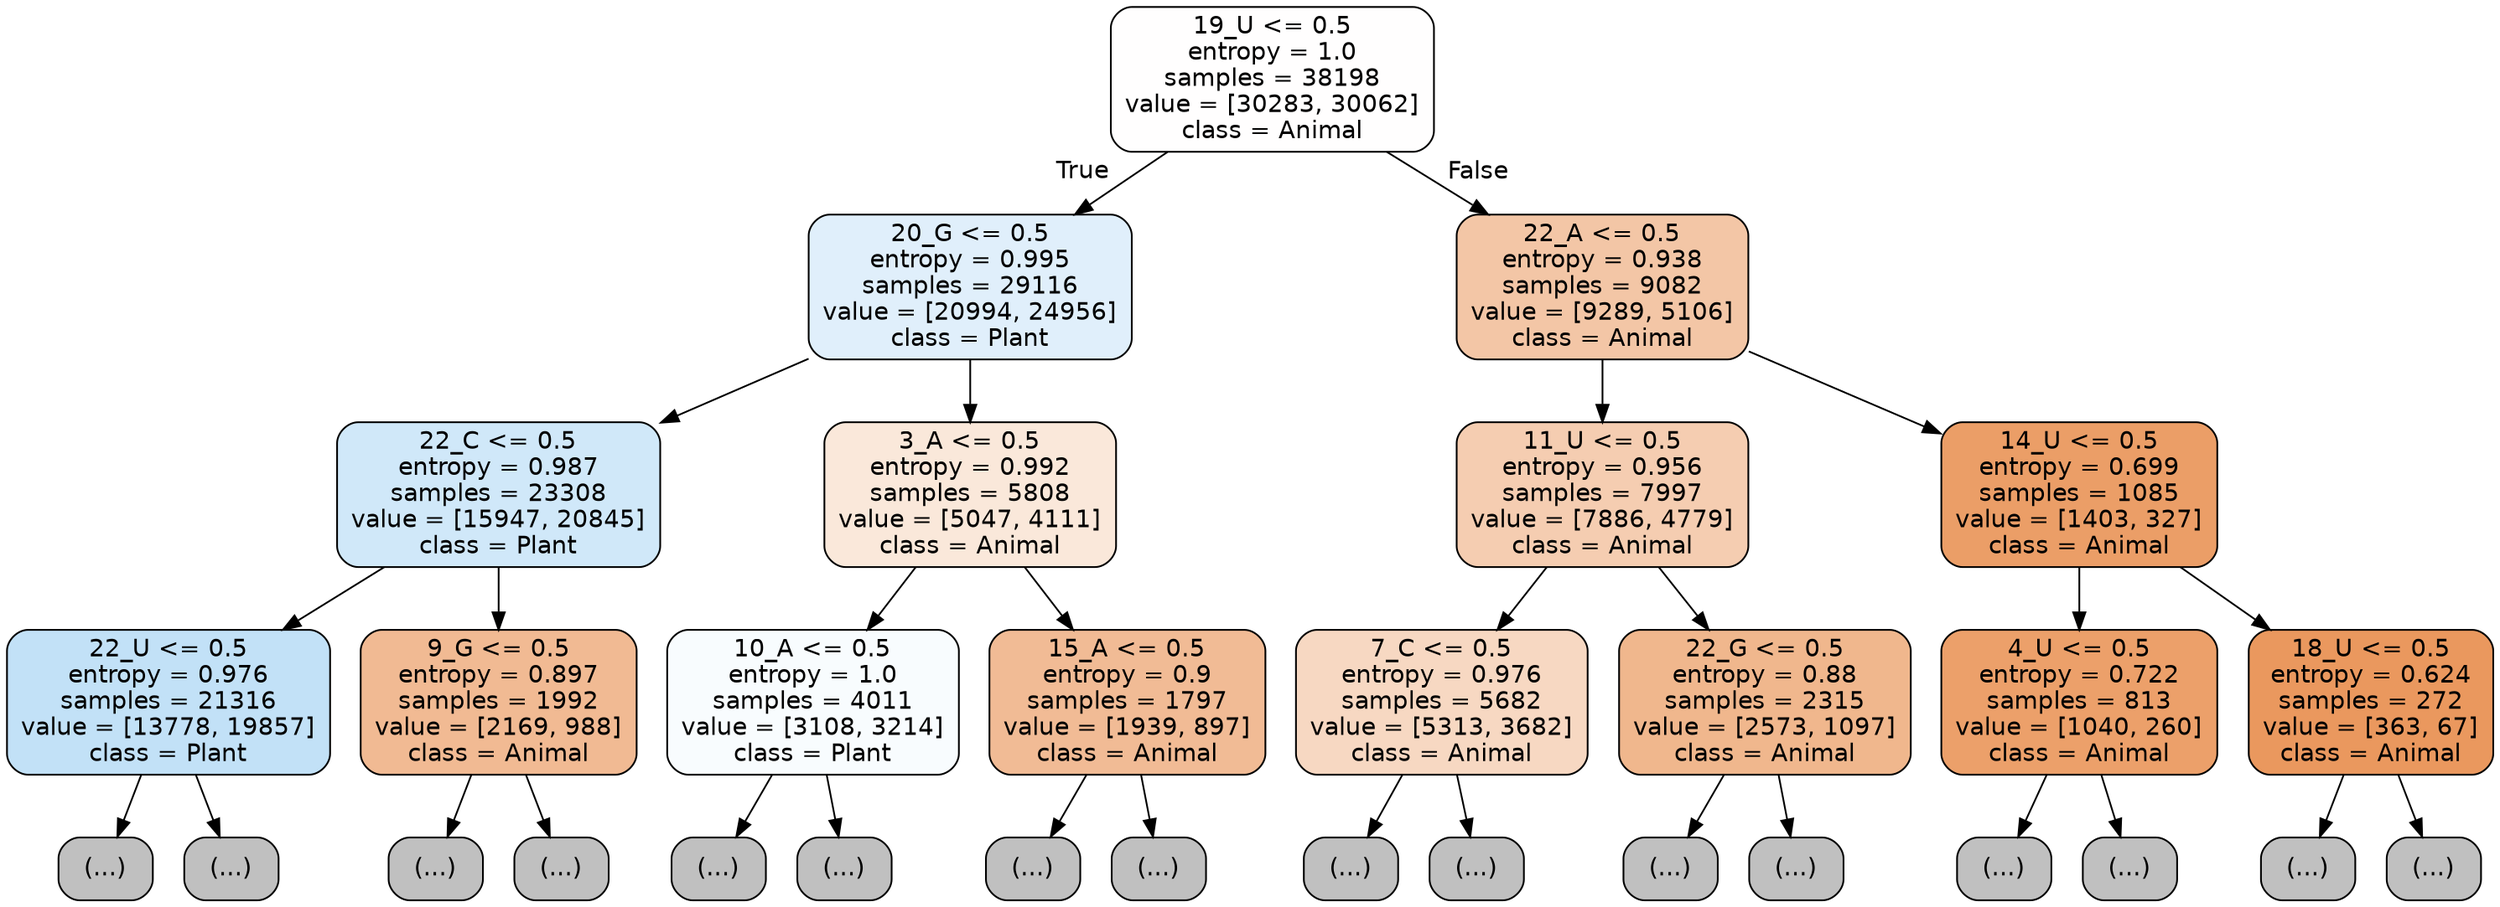 digraph Tree {
node [shape=box, style="filled, rounded", color="black", fontname="helvetica"] ;
edge [fontname="helvetica"] ;
0 [label="19_U <= 0.5\nentropy = 1.0\nsamples = 38198\nvalue = [30283, 30062]\nclass = Animal", fillcolor="#fffefe"] ;
1 [label="20_G <= 0.5\nentropy = 0.995\nsamples = 29116\nvalue = [20994, 24956]\nclass = Plant", fillcolor="#e0effb"] ;
0 -> 1 [labeldistance=2.5, labelangle=45, headlabel="True"] ;
2 [label="22_C <= 0.5\nentropy = 0.987\nsamples = 23308\nvalue = [15947, 20845]\nclass = Plant", fillcolor="#d0e8f9"] ;
1 -> 2 ;
3 [label="22_U <= 0.5\nentropy = 0.976\nsamples = 21316\nvalue = [13778, 19857]\nclass = Plant", fillcolor="#c2e1f7"] ;
2 -> 3 ;
4 [label="(...)", fillcolor="#C0C0C0"] ;
3 -> 4 ;
7607 [label="(...)", fillcolor="#C0C0C0"] ;
3 -> 7607 ;
8728 [label="9_G <= 0.5\nentropy = 0.897\nsamples = 1992\nvalue = [2169, 988]\nclass = Animal", fillcolor="#f1ba93"] ;
2 -> 8728 ;
8729 [label="(...)", fillcolor="#C0C0C0"] ;
8728 -> 8729 ;
9490 [label="(...)", fillcolor="#C0C0C0"] ;
8728 -> 9490 ;
9733 [label="3_A <= 0.5\nentropy = 0.992\nsamples = 5808\nvalue = [5047, 4111]\nclass = Animal", fillcolor="#fae8da"] ;
1 -> 9733 ;
9734 [label="10_A <= 0.5\nentropy = 1.0\nsamples = 4011\nvalue = [3108, 3214]\nclass = Plant", fillcolor="#f8fcfe"] ;
9733 -> 9734 ;
9735 [label="(...)", fillcolor="#C0C0C0"] ;
9734 -> 9735 ;
11386 [label="(...)", fillcolor="#C0C0C0"] ;
9734 -> 11386 ;
11905 [label="15_A <= 0.5\nentropy = 0.9\nsamples = 1797\nvalue = [1939, 897]\nclass = Animal", fillcolor="#f1bb95"] ;
9733 -> 11905 ;
11906 [label="(...)", fillcolor="#C0C0C0"] ;
11905 -> 11906 ;
12511 [label="(...)", fillcolor="#C0C0C0"] ;
11905 -> 12511 ;
12724 [label="22_A <= 0.5\nentropy = 0.938\nsamples = 9082\nvalue = [9289, 5106]\nclass = Animal", fillcolor="#f3c6a6"] ;
0 -> 12724 [labeldistance=2.5, labelangle=-45, headlabel="False"] ;
12725 [label="11_U <= 0.5\nentropy = 0.956\nsamples = 7997\nvalue = [7886, 4779]\nclass = Animal", fillcolor="#f5cdb1"] ;
12724 -> 12725 ;
12726 [label="7_C <= 0.5\nentropy = 0.976\nsamples = 5682\nvalue = [5313, 3682]\nclass = Animal", fillcolor="#f7d8c2"] ;
12725 -> 12726 ;
12727 [label="(...)", fillcolor="#C0C0C0"] ;
12726 -> 12727 ;
14890 [label="(...)", fillcolor="#C0C0C0"] ;
12726 -> 14890 ;
15485 [label="22_G <= 0.5\nentropy = 0.88\nsamples = 2315\nvalue = [2573, 1097]\nclass = Animal", fillcolor="#f0b78d"] ;
12725 -> 15485 ;
15486 [label="(...)", fillcolor="#C0C0C0"] ;
15485 -> 15486 ;
16453 [label="(...)", fillcolor="#C0C0C0"] ;
15485 -> 16453 ;
16584 [label="14_U <= 0.5\nentropy = 0.699\nsamples = 1085\nvalue = [1403, 327]\nclass = Animal", fillcolor="#eb9e67"] ;
12724 -> 16584 ;
16585 [label="4_U <= 0.5\nentropy = 0.722\nsamples = 813\nvalue = [1040, 260]\nclass = Animal", fillcolor="#eca06a"] ;
16584 -> 16585 ;
16586 [label="(...)", fillcolor="#C0C0C0"] ;
16585 -> 16586 ;
16845 [label="(...)", fillcolor="#C0C0C0"] ;
16585 -> 16845 ;
16932 [label="18_U <= 0.5\nentropy = 0.624\nsamples = 272\nvalue = [363, 67]\nclass = Animal", fillcolor="#ea985e"] ;
16584 -> 16932 ;
16933 [label="(...)", fillcolor="#C0C0C0"] ;
16932 -> 16933 ;
17000 [label="(...)", fillcolor="#C0C0C0"] ;
16932 -> 17000 ;
}